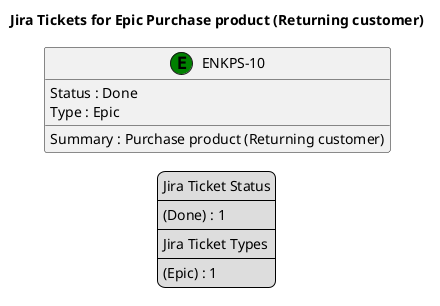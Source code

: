 @startuml
'https://plantuml.com/class-diagram

' GENERATE CLASS DIAGRAM ===========
' Generated at    : Tue May 14 15:57:50 CEST 2024

title Jira Tickets for Epic Purchase product (Returning customer)
hide empty members

legend
Jira Ticket Status
----
(Done) : 1
----
Jira Ticket Types
----
(Epic) : 1
end legend


' Tickets =======
class "ENKPS-10" << (E,green) >> {
  Summary : Purchase product (Returning customer)
  Status : Done
  Type : Epic
}



' Links =======

' Parents =======



@enduml
